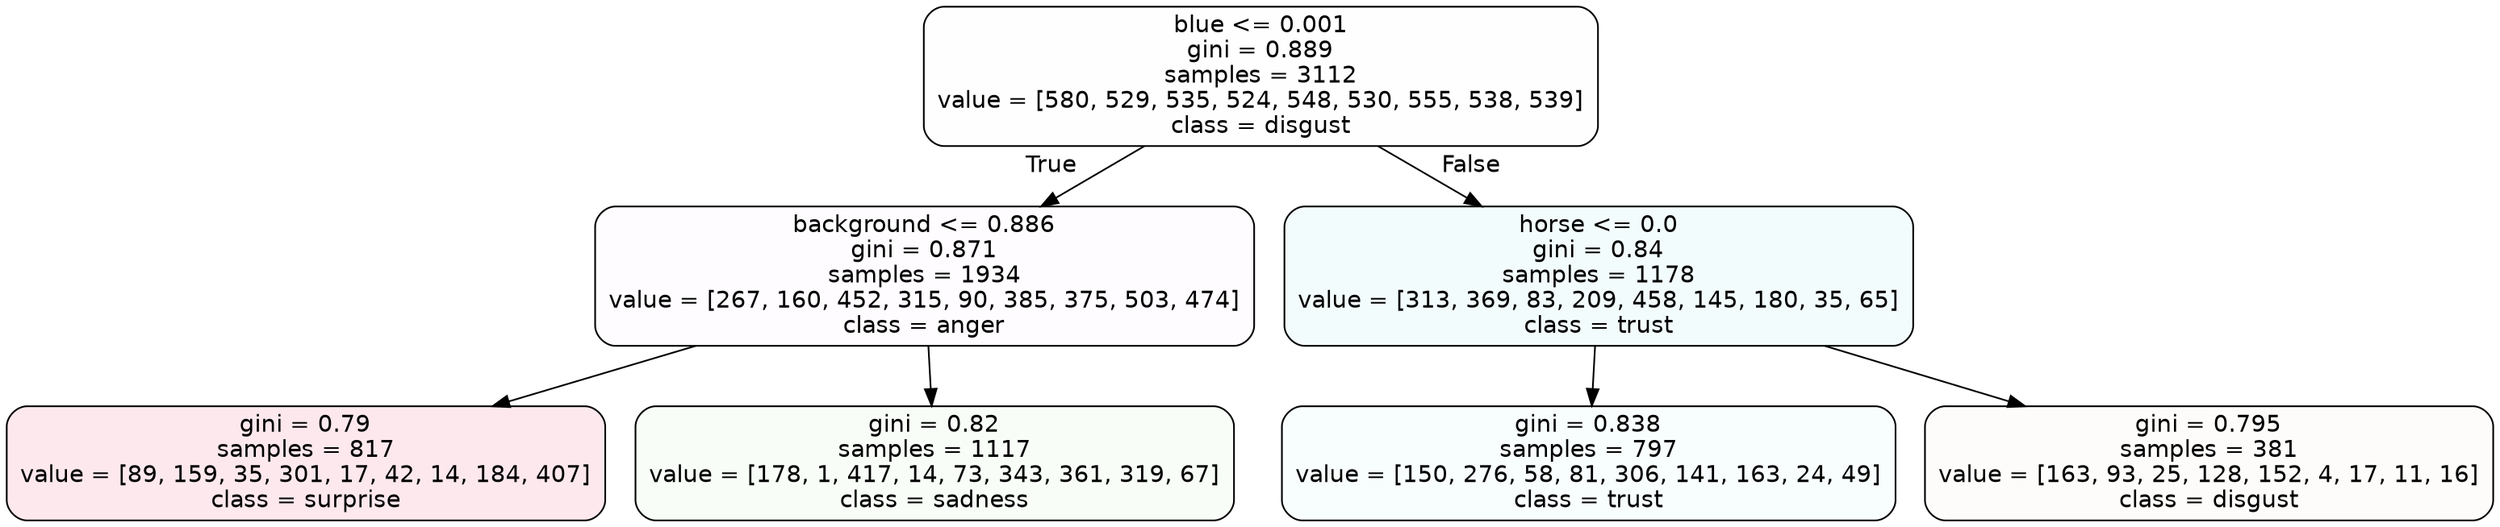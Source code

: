 digraph Tree {
node [shape=box, style="filled, rounded", color="black", fontname=helvetica] ;
edge [fontname=helvetica] ;
0 [label="blue <= 0.001\ngini = 0.889\nsamples = 3112\nvalue = [580, 529, 535, 524, 548, 530, 555, 538, 539]\nclass = disgust", fillcolor="#e5813901"] ;
1 [label="background <= 0.886\ngini = 0.871\nsamples = 1934\nvalue = [267, 160, 452, 315, 90, 385, 375, 503, 474]\nclass = anger", fillcolor="#e539d703"] ;
0 -> 1 [labeldistance=2.5, labelangle=45, headlabel="True"] ;
2 [label="gini = 0.79\nsamples = 817\nvalue = [89, 159, 35, 301, 17, 42, 14, 184, 407]\nclass = surprise", fillcolor="#e539641d"] ;
1 -> 2 ;
3 [label="gini = 0.82\nsamples = 1117\nvalue = [178, 1, 417, 14, 73, 343, 361, 319, 67]\nclass = sadness", fillcolor="#64e5390a"] ;
1 -> 3 ;
4 [label="horse <= 0.0\ngini = 0.84\nsamples = 1178\nvalue = [313, 369, 83, 209, 458, 145, 180, 35, 65]\nclass = trust", fillcolor="#39d7e50f"] ;
0 -> 4 [labeldistance=2.5, labelangle=-45, headlabel="False"] ;
5 [label="gini = 0.838\nsamples = 797\nvalue = [150, 276, 58, 81, 306, 141, 163, 24, 49]\nclass = trust", fillcolor="#39d7e508"] ;
4 -> 5 ;
6 [label="gini = 0.795\nsamples = 381\nvalue = [163, 93, 25, 128, 152, 4, 17, 11, 16]\nclass = disgust", fillcolor="#e5813906"] ;
4 -> 6 ;
}